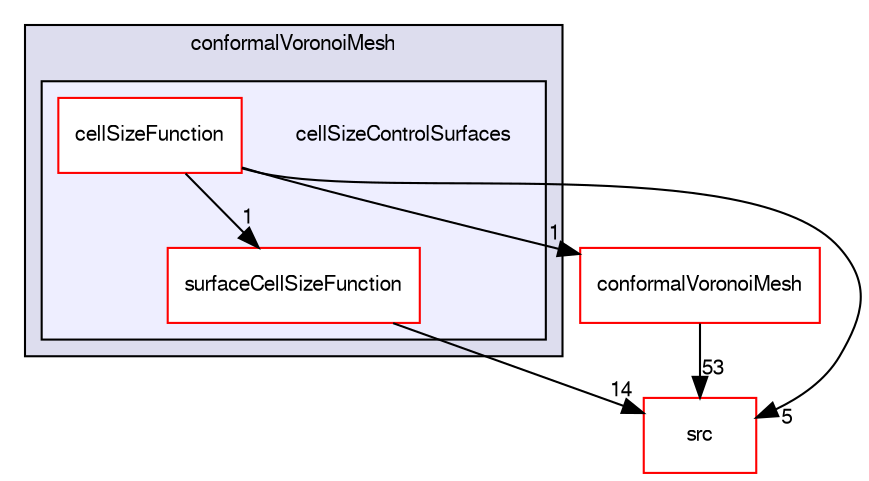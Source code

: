 digraph "applications/utilities/mesh/generation/foamyHexMesh/conformalVoronoiMesh/cellSizeControlSurfaces" {
  bgcolor=transparent;
  compound=true
  node [ fontsize="10", fontname="FreeSans"];
  edge [ labelfontsize="10", labelfontname="FreeSans"];
  subgraph clusterdir_a00a19acf326fc72ff321e146413b4fa {
    graph [ bgcolor="#ddddee", pencolor="black", label="conformalVoronoiMesh" fontname="FreeSans", fontsize="10", URL="dir_a00a19acf326fc72ff321e146413b4fa.html"]
  subgraph clusterdir_747b60a3ca41f93afcd8bfbfc86776fd {
    graph [ bgcolor="#eeeeff", pencolor="black", label="" URL="dir_747b60a3ca41f93afcd8bfbfc86776fd.html"];
    dir_747b60a3ca41f93afcd8bfbfc86776fd [shape=plaintext label="cellSizeControlSurfaces"];
    dir_614cd9042bbdf0551174d382eef52756 [shape=box label="cellSizeFunction" color="red" fillcolor="white" style="filled" URL="dir_614cd9042bbdf0551174d382eef52756.html"];
    dir_fc62bd3073cdfde4a017d0480d72ac48 [shape=box label="surfaceCellSizeFunction" color="red" fillcolor="white" style="filled" URL="dir_fc62bd3073cdfde4a017d0480d72ac48.html"];
  }
  }
  dir_c1a8dcd0c6cb7abd8432fb8341fb0316 [shape=box label="conformalVoronoiMesh" color="red" URL="dir_c1a8dcd0c6cb7abd8432fb8341fb0316.html"];
  dir_68267d1309a1af8e8297ef4c3efbcdba [shape=box label="src" color="red" URL="dir_68267d1309a1af8e8297ef4c3efbcdba.html"];
  dir_c1a8dcd0c6cb7abd8432fb8341fb0316->dir_68267d1309a1af8e8297ef4c3efbcdba [headlabel="53", labeldistance=1.5 headhref="dir_000376_000577.html"];
  dir_fc62bd3073cdfde4a017d0480d72ac48->dir_68267d1309a1af8e8297ef4c3efbcdba [headlabel="14", labeldistance=1.5 headhref="dir_000368_000577.html"];
  dir_614cd9042bbdf0551174d382eef52756->dir_c1a8dcd0c6cb7abd8432fb8341fb0316 [headlabel="1", labeldistance=1.5 headhref="dir_000362_000376.html"];
  dir_614cd9042bbdf0551174d382eef52756->dir_68267d1309a1af8e8297ef4c3efbcdba [headlabel="5", labeldistance=1.5 headhref="dir_000362_000577.html"];
  dir_614cd9042bbdf0551174d382eef52756->dir_fc62bd3073cdfde4a017d0480d72ac48 [headlabel="1", labeldistance=1.5 headhref="dir_000362_000368.html"];
}
